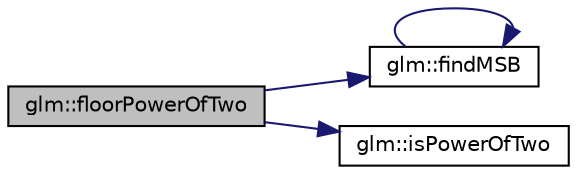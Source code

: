 digraph "glm::floorPowerOfTwo"
{
 // LATEX_PDF_SIZE
  edge [fontname="Helvetica",fontsize="10",labelfontname="Helvetica",labelfontsize="10"];
  node [fontname="Helvetica",fontsize="10",shape=record];
  rankdir="LR";
  Node1 [label="glm::floorPowerOfTwo",height=0.2,width=0.4,color="black", fillcolor="grey75", style="filled", fontcolor="black",tooltip=" "];
  Node1 -> Node2 [color="midnightblue",fontsize="10",style="solid",fontname="Helvetica"];
  Node2 [label="glm::findMSB",height=0.2,width=0.4,color="black", fillcolor="white", style="filled",URL="$group__core__func__integer.html#ga7e4a794d766861c70bc961630f8ef621",tooltip=" "];
  Node2 -> Node2 [color="midnightblue",fontsize="10",style="solid",fontname="Helvetica"];
  Node1 -> Node3 [color="midnightblue",fontsize="10",style="solid",fontname="Helvetica"];
  Node3 [label="glm::isPowerOfTwo",height=0.2,width=0.4,color="black", fillcolor="white", style="filled",URL="$group__gtc__round.html#gaebf826fbb6e0a70eeaab0792d89b25ec",tooltip=" "];
}
